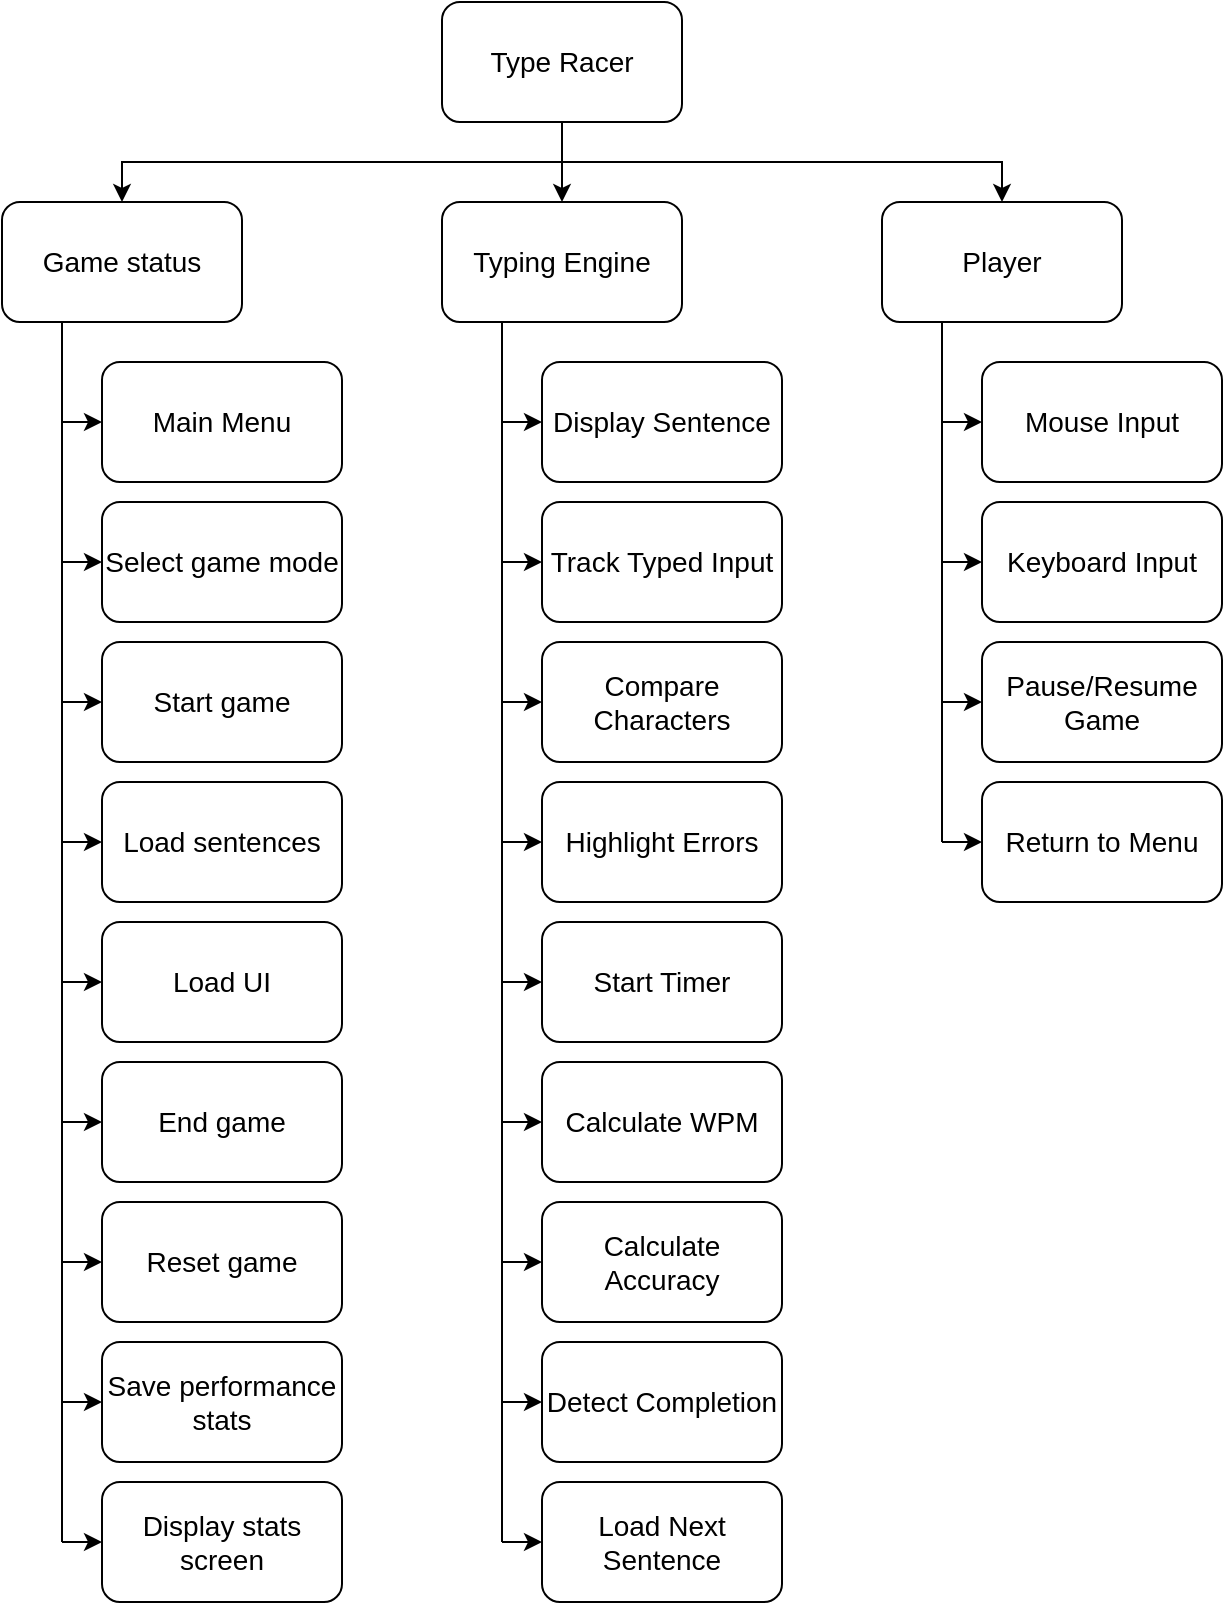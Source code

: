 <mxfile version="27.1.1">
  <diagram name="Page-1" id="45bmdS6r5GTHjrhukE3N">
    <mxGraphModel dx="1678" dy="880" grid="1" gridSize="10" guides="1" tooltips="1" connect="1" arrows="1" fold="1" page="1" pageScale="1" pageWidth="1169" pageHeight="827" math="0" shadow="0">
      <root>
        <mxCell id="0" />
        <mxCell id="1" parent="0" />
        <mxCell id="9331QtTUVBZmF3FO_kLh-13" value="" style="edgeStyle=orthogonalEdgeStyle;rounded=0;orthogonalLoop=1;jettySize=auto;html=1;exitX=0.5;exitY=1;exitDx=0;exitDy=0;" edge="1" parent="1" source="9331QtTUVBZmF3FO_kLh-11" target="9331QtTUVBZmF3FO_kLh-12">
          <mxGeometry relative="1" as="geometry">
            <mxPoint x="580" y="93" as="sourcePoint" />
          </mxGeometry>
        </mxCell>
        <mxCell id="9331QtTUVBZmF3FO_kLh-16" value="" style="edgeStyle=orthogonalEdgeStyle;rounded=0;orthogonalLoop=1;jettySize=auto;html=1;exitX=0.5;exitY=1;exitDx=0;exitDy=0;" edge="1" parent="1" source="9331QtTUVBZmF3FO_kLh-11" target="9331QtTUVBZmF3FO_kLh-14">
          <mxGeometry relative="1" as="geometry" />
        </mxCell>
        <mxCell id="9331QtTUVBZmF3FO_kLh-18" value="" style="edgeStyle=orthogonalEdgeStyle;rounded=0;orthogonalLoop=1;jettySize=auto;html=1;" edge="1" parent="1" source="9331QtTUVBZmF3FO_kLh-11" target="9331QtTUVBZmF3FO_kLh-17">
          <mxGeometry relative="1" as="geometry" />
        </mxCell>
        <mxCell id="9331QtTUVBZmF3FO_kLh-11" value="&lt;span style=&quot;&quot;&gt;Type Racer&lt;/span&gt;" style="rounded=1;whiteSpace=wrap;html=1;fontSize=14;fontColor=light-dark(#000000,#000000);labelBackgroundColor=none;fillColor=light-dark(#FFFFFF,#FFFFFF);" vertex="1" parent="1">
          <mxGeometry x="520" y="13" width="120" height="60" as="geometry" />
        </mxCell>
        <mxCell id="9331QtTUVBZmF3FO_kLh-12" value="Game status" style="rounded=1;whiteSpace=wrap;html=1;fontSize=14;fontColor=light-dark(#000000,#000000);labelBackgroundColor=none;fillColor=light-dark(#FFFFFF,#FFFFFF);" vertex="1" parent="1">
          <mxGeometry x="300" y="113" width="120" height="60" as="geometry" />
        </mxCell>
        <mxCell id="9331QtTUVBZmF3FO_kLh-14" value="&lt;span style=&quot;&quot;&gt;Player&lt;/span&gt;" style="rounded=1;whiteSpace=wrap;html=1;fontSize=14;fontColor=light-dark(#000000,#000000);labelBackgroundColor=none;fillColor=light-dark(#FFFFFF,#FFFFFF);" vertex="1" parent="1">
          <mxGeometry x="740" y="113" width="120" height="60" as="geometry" />
        </mxCell>
        <mxCell id="9331QtTUVBZmF3FO_kLh-17" value="Typing Engine" style="rounded=1;whiteSpace=wrap;html=1;fontSize=14;fontColor=light-dark(#000000,#000000);labelBackgroundColor=none;fillColor=light-dark(#FFFFFF,#FFFFFF);" vertex="1" parent="1">
          <mxGeometry x="520" y="113" width="120" height="60" as="geometry" />
        </mxCell>
        <mxCell id="9331QtTUVBZmF3FO_kLh-35" value="Select game mode" style="rounded=1;whiteSpace=wrap;html=1;fontSize=14;fontColor=light-dark(#000000,#000000);labelBackgroundColor=none;fillColor=light-dark(#FFFFFF,#FFFFFF);" vertex="1" parent="1">
          <mxGeometry x="350" y="263" width="120" height="60" as="geometry" />
        </mxCell>
        <mxCell id="9331QtTUVBZmF3FO_kLh-22" value="Main Menu" style="rounded=1;whiteSpace=wrap;html=1;fontSize=14;fontColor=light-dark(#000000,#000000);labelBackgroundColor=none;fillColor=light-dark(#FFFFFF,#FFFFFF);" vertex="1" parent="1">
          <mxGeometry x="350" y="193" width="120" height="60" as="geometry" />
        </mxCell>
        <mxCell id="9331QtTUVBZmF3FO_kLh-38" value="Start game" style="rounded=1;whiteSpace=wrap;html=1;fontSize=14;fontColor=light-dark(#000000,#000000);labelBackgroundColor=none;fillColor=light-dark(#FFFFFF,#FFFFFF);" vertex="1" parent="1">
          <mxGeometry x="350" y="333" width="120" height="60" as="geometry" />
        </mxCell>
        <mxCell id="9331QtTUVBZmF3FO_kLh-40" value="Load sentences" style="rounded=1;whiteSpace=wrap;html=1;fontSize=14;fontColor=light-dark(#000000,#000000);labelBackgroundColor=none;fillColor=light-dark(#FFFFFF,#FFFFFF);" vertex="1" parent="1">
          <mxGeometry x="350" y="403" width="120" height="60" as="geometry" />
        </mxCell>
        <mxCell id="9331QtTUVBZmF3FO_kLh-42" value="Load UI" style="rounded=1;whiteSpace=wrap;html=1;fontSize=14;fontColor=light-dark(#000000,#000000);labelBackgroundColor=none;fillColor=light-dark(#FFFFFF,#FFFFFF);" vertex="1" parent="1">
          <mxGeometry x="350" y="473" width="120" height="60" as="geometry" />
        </mxCell>
        <mxCell id="9331QtTUVBZmF3FO_kLh-44" value="End game" style="rounded=1;whiteSpace=wrap;html=1;fontSize=14;fontColor=light-dark(#000000,#000000);labelBackgroundColor=none;fillColor=light-dark(#FFFFFF,#FFFFFF);" vertex="1" parent="1">
          <mxGeometry x="350" y="543" width="120" height="60" as="geometry" />
        </mxCell>
        <mxCell id="9331QtTUVBZmF3FO_kLh-46" value="Reset game" style="rounded=1;whiteSpace=wrap;html=1;fontSize=14;fontColor=light-dark(#000000,#000000);labelBackgroundColor=none;fillColor=light-dark(#FFFFFF,#FFFFFF);" vertex="1" parent="1">
          <mxGeometry x="350" y="613" width="120" height="60" as="geometry" />
        </mxCell>
        <mxCell id="9331QtTUVBZmF3FO_kLh-48" value="Save performance stats" style="rounded=1;whiteSpace=wrap;html=1;fontSize=14;fontColor=light-dark(#000000,#000000);labelBackgroundColor=none;fillColor=light-dark(#FFFFFF,#FFFFFF);" vertex="1" parent="1">
          <mxGeometry x="350" y="683" width="120" height="60" as="geometry" />
        </mxCell>
        <mxCell id="9331QtTUVBZmF3FO_kLh-50" value="Display stats screen" style="whiteSpace=wrap;html=1;fontSize=14;fillColor=light-dark(#FFFFFF,#FFFFFF);fontColor=light-dark(#000000,#000000);rounded=1;labelBackgroundColor=none;" vertex="1" parent="1">
          <mxGeometry x="350" y="753" width="120" height="60" as="geometry" />
        </mxCell>
        <mxCell id="9331QtTUVBZmF3FO_kLh-53" value="" style="endArrow=classic;html=1;rounded=0;entryX=0;entryY=0.5;entryDx=0;entryDy=0;" edge="1" parent="1" target="9331QtTUVBZmF3FO_kLh-48">
          <mxGeometry width="50" height="50" relative="1" as="geometry">
            <mxPoint x="330" y="713" as="sourcePoint" />
            <mxPoint x="660" y="593" as="targetPoint" />
          </mxGeometry>
        </mxCell>
        <mxCell id="9331QtTUVBZmF3FO_kLh-54" value="" style="endArrow=classic;html=1;rounded=0;entryX=0;entryY=0.5;entryDx=0;entryDy=0;" edge="1" parent="1" target="9331QtTUVBZmF3FO_kLh-46">
          <mxGeometry width="50" height="50" relative="1" as="geometry">
            <mxPoint x="330" y="643" as="sourcePoint" />
            <mxPoint x="660" y="493" as="targetPoint" />
          </mxGeometry>
        </mxCell>
        <mxCell id="9331QtTUVBZmF3FO_kLh-55" value="" style="endArrow=classic;html=1;rounded=0;entryX=0;entryY=0.5;entryDx=0;entryDy=0;" edge="1" parent="1" target="9331QtTUVBZmF3FO_kLh-44">
          <mxGeometry width="50" height="50" relative="1" as="geometry">
            <mxPoint x="330" y="573" as="sourcePoint" />
            <mxPoint x="660" y="463" as="targetPoint" />
          </mxGeometry>
        </mxCell>
        <mxCell id="9331QtTUVBZmF3FO_kLh-57" value="" style="endArrow=classic;html=1;rounded=0;entryX=0;entryY=0.5;entryDx=0;entryDy=0;" edge="1" parent="1" target="9331QtTUVBZmF3FO_kLh-50">
          <mxGeometry width="50" height="50" relative="1" as="geometry">
            <mxPoint x="330" y="783" as="sourcePoint" />
            <mxPoint x="660" y="463" as="targetPoint" />
          </mxGeometry>
        </mxCell>
        <mxCell id="9331QtTUVBZmF3FO_kLh-58" value="" style="endArrow=none;html=1;rounded=0;entryX=0.25;entryY=1;entryDx=0;entryDy=0;" edge="1" parent="1" target="9331QtTUVBZmF3FO_kLh-12">
          <mxGeometry width="50" height="50" relative="1" as="geometry">
            <mxPoint x="330" y="783" as="sourcePoint" />
            <mxPoint x="660" y="473" as="targetPoint" />
          </mxGeometry>
        </mxCell>
        <mxCell id="9331QtTUVBZmF3FO_kLh-59" value="" style="endArrow=classic;html=1;rounded=0;entryX=0;entryY=0.5;entryDx=0;entryDy=0;" edge="1" parent="1" target="9331QtTUVBZmF3FO_kLh-42">
          <mxGeometry width="50" height="50" relative="1" as="geometry">
            <mxPoint x="330" y="503" as="sourcePoint" />
            <mxPoint x="660" y="403" as="targetPoint" />
          </mxGeometry>
        </mxCell>
        <mxCell id="9331QtTUVBZmF3FO_kLh-60" value="" style="endArrow=classic;html=1;rounded=0;entryX=0;entryY=0.5;entryDx=0;entryDy=0;" edge="1" parent="1" target="9331QtTUVBZmF3FO_kLh-40">
          <mxGeometry width="50" height="50" relative="1" as="geometry">
            <mxPoint x="330" y="433" as="sourcePoint" />
            <mxPoint x="660" y="403" as="targetPoint" />
          </mxGeometry>
        </mxCell>
        <mxCell id="9331QtTUVBZmF3FO_kLh-61" value="" style="endArrow=classic;html=1;rounded=0;entryX=0;entryY=0.5;entryDx=0;entryDy=0;" edge="1" parent="1" target="9331QtTUVBZmF3FO_kLh-38">
          <mxGeometry width="50" height="50" relative="1" as="geometry">
            <mxPoint x="330" y="363" as="sourcePoint" />
            <mxPoint x="660" y="403" as="targetPoint" />
          </mxGeometry>
        </mxCell>
        <mxCell id="9331QtTUVBZmF3FO_kLh-62" value="" style="endArrow=classic;html=1;rounded=0;entryX=0;entryY=0.5;entryDx=0;entryDy=0;" edge="1" parent="1" target="9331QtTUVBZmF3FO_kLh-35">
          <mxGeometry width="50" height="50" relative="1" as="geometry">
            <mxPoint x="330" y="293" as="sourcePoint" />
            <mxPoint x="660" y="403" as="targetPoint" />
          </mxGeometry>
        </mxCell>
        <mxCell id="9331QtTUVBZmF3FO_kLh-63" value="" style="endArrow=classic;html=1;rounded=0;entryX=0;entryY=0.5;entryDx=0;entryDy=0;" edge="1" parent="1" target="9331QtTUVBZmF3FO_kLh-22">
          <mxGeometry width="50" height="50" relative="1" as="geometry">
            <mxPoint x="330" y="223" as="sourcePoint" />
            <mxPoint x="660" y="403" as="targetPoint" />
          </mxGeometry>
        </mxCell>
        <mxCell id="9331QtTUVBZmF3FO_kLh-65" value="" style="endArrow=none;html=1;rounded=0;entryX=0.25;entryY=1;entryDx=0;entryDy=0;" edge="1" parent="1" target="9331QtTUVBZmF3FO_kLh-17">
          <mxGeometry width="50" height="50" relative="1" as="geometry">
            <mxPoint x="550" y="783" as="sourcePoint" />
            <mxPoint x="660" y="413" as="targetPoint" />
          </mxGeometry>
        </mxCell>
        <mxCell id="9331QtTUVBZmF3FO_kLh-74" value="Track Typed Input" style="rounded=1;whiteSpace=wrap;html=1;fontSize=14;fontColor=light-dark(#000000,#000000);labelBackgroundColor=none;fillColor=light-dark(#FFFFFF,#FFFFFF);" vertex="1" parent="1">
          <mxGeometry x="570" y="263" width="120" height="60" as="geometry" />
        </mxCell>
        <mxCell id="9331QtTUVBZmF3FO_kLh-75" value="&lt;div&gt;Display Sentence&lt;/div&gt;" style="rounded=1;whiteSpace=wrap;html=1;fontSize=14;fontColor=light-dark(#000000,#000000);labelBackgroundColor=none;fillColor=light-dark(#FFFFFF,#FFFFFF);" vertex="1" parent="1">
          <mxGeometry x="570" y="193" width="120" height="60" as="geometry" />
        </mxCell>
        <mxCell id="9331QtTUVBZmF3FO_kLh-76" value="Compare Characters" style="rounded=1;whiteSpace=wrap;html=1;fontSize=14;fontColor=light-dark(#000000,#000000);labelBackgroundColor=none;fillColor=light-dark(#FFFFFF,#FFFFFF);" vertex="1" parent="1">
          <mxGeometry x="570" y="333" width="120" height="60" as="geometry" />
        </mxCell>
        <mxCell id="9331QtTUVBZmF3FO_kLh-77" value="Highlight Errors" style="rounded=1;whiteSpace=wrap;html=1;fontSize=14;fontColor=light-dark(#000000,#000000);labelBackgroundColor=none;fillColor=light-dark(#FFFFFF,#FFFFFF);" vertex="1" parent="1">
          <mxGeometry x="570" y="403" width="120" height="60" as="geometry" />
        </mxCell>
        <mxCell id="9331QtTUVBZmF3FO_kLh-78" value="Start Timer" style="rounded=1;whiteSpace=wrap;html=1;fontSize=14;fontColor=light-dark(#000000,#000000);labelBackgroundColor=none;fillColor=light-dark(#FFFFFF,#FFFFFF);" vertex="1" parent="1">
          <mxGeometry x="570" y="473" width="120" height="60" as="geometry" />
        </mxCell>
        <mxCell id="9331QtTUVBZmF3FO_kLh-79" value="Calculate WPM" style="rounded=1;whiteSpace=wrap;html=1;fontSize=14;fontColor=light-dark(#000000,#000000);labelBackgroundColor=none;fillColor=light-dark(#FFFFFF,#FFFFFF);" vertex="1" parent="1">
          <mxGeometry x="570" y="543" width="120" height="60" as="geometry" />
        </mxCell>
        <mxCell id="9331QtTUVBZmF3FO_kLh-80" value="Calculate Accuracy" style="rounded=1;whiteSpace=wrap;html=1;fontSize=14;fontColor=light-dark(#000000,#000000);labelBackgroundColor=none;fillColor=light-dark(#FFFFFF,#FFFFFF);" vertex="1" parent="1">
          <mxGeometry x="570" y="613" width="120" height="60" as="geometry" />
        </mxCell>
        <mxCell id="9331QtTUVBZmF3FO_kLh-81" value="Detect Completion" style="rounded=1;whiteSpace=wrap;html=1;fontSize=14;fontColor=light-dark(#000000,#000000);labelBackgroundColor=none;fillColor=light-dark(#FFFFFF,#FFFFFF);" vertex="1" parent="1">
          <mxGeometry x="570" y="683" width="120" height="60" as="geometry" />
        </mxCell>
        <mxCell id="9331QtTUVBZmF3FO_kLh-82" value="Load Next Sentence" style="whiteSpace=wrap;html=1;fontSize=14;fillColor=light-dark(#FFFFFF,#FFFFFF);fontColor=light-dark(#000000,#000000);rounded=1;labelBackgroundColor=none;" vertex="1" parent="1">
          <mxGeometry x="570" y="753" width="120" height="60" as="geometry" />
        </mxCell>
        <mxCell id="9331QtTUVBZmF3FO_kLh-83" value="" style="endArrow=classic;html=1;rounded=0;entryX=0;entryY=0.5;entryDx=0;entryDy=0;" edge="1" parent="1" target="9331QtTUVBZmF3FO_kLh-81">
          <mxGeometry width="50" height="50" relative="1" as="geometry">
            <mxPoint x="550" y="713" as="sourcePoint" />
            <mxPoint x="880" y="583" as="targetPoint" />
          </mxGeometry>
        </mxCell>
        <mxCell id="9331QtTUVBZmF3FO_kLh-84" value="" style="endArrow=classic;html=1;rounded=0;entryX=0;entryY=0.5;entryDx=0;entryDy=0;" edge="1" parent="1" target="9331QtTUVBZmF3FO_kLh-80">
          <mxGeometry width="50" height="50" relative="1" as="geometry">
            <mxPoint x="550" y="643" as="sourcePoint" />
            <mxPoint x="880" y="483" as="targetPoint" />
          </mxGeometry>
        </mxCell>
        <mxCell id="9331QtTUVBZmF3FO_kLh-85" value="" style="endArrow=classic;html=1;rounded=0;entryX=0;entryY=0.5;entryDx=0;entryDy=0;" edge="1" parent="1" target="9331QtTUVBZmF3FO_kLh-79">
          <mxGeometry width="50" height="50" relative="1" as="geometry">
            <mxPoint x="550" y="573" as="sourcePoint" />
            <mxPoint x="880" y="453" as="targetPoint" />
          </mxGeometry>
        </mxCell>
        <mxCell id="9331QtTUVBZmF3FO_kLh-86" value="" style="endArrow=classic;html=1;rounded=0;entryX=0;entryY=0.5;entryDx=0;entryDy=0;" edge="1" parent="1" target="9331QtTUVBZmF3FO_kLh-82">
          <mxGeometry width="50" height="50" relative="1" as="geometry">
            <mxPoint x="550" y="783" as="sourcePoint" />
            <mxPoint x="880" y="453" as="targetPoint" />
          </mxGeometry>
        </mxCell>
        <mxCell id="9331QtTUVBZmF3FO_kLh-87" value="" style="endArrow=classic;html=1;rounded=0;entryX=0;entryY=0.5;entryDx=0;entryDy=0;" edge="1" parent="1" target="9331QtTUVBZmF3FO_kLh-78">
          <mxGeometry width="50" height="50" relative="1" as="geometry">
            <mxPoint x="550" y="503" as="sourcePoint" />
            <mxPoint x="880" y="393" as="targetPoint" />
          </mxGeometry>
        </mxCell>
        <mxCell id="9331QtTUVBZmF3FO_kLh-88" value="" style="endArrow=classic;html=1;rounded=0;entryX=0;entryY=0.5;entryDx=0;entryDy=0;" edge="1" parent="1" target="9331QtTUVBZmF3FO_kLh-77">
          <mxGeometry width="50" height="50" relative="1" as="geometry">
            <mxPoint x="550" y="433" as="sourcePoint" />
            <mxPoint x="880" y="393" as="targetPoint" />
          </mxGeometry>
        </mxCell>
        <mxCell id="9331QtTUVBZmF3FO_kLh-89" value="" style="endArrow=classic;html=1;rounded=0;entryX=0;entryY=0.5;entryDx=0;entryDy=0;" edge="1" parent="1" target="9331QtTUVBZmF3FO_kLh-76">
          <mxGeometry width="50" height="50" relative="1" as="geometry">
            <mxPoint x="550" y="363" as="sourcePoint" />
            <mxPoint x="880" y="393" as="targetPoint" />
          </mxGeometry>
        </mxCell>
        <mxCell id="9331QtTUVBZmF3FO_kLh-90" value="" style="endArrow=classic;html=1;rounded=0;entryX=0;entryY=0.5;entryDx=0;entryDy=0;" edge="1" parent="1" target="9331QtTUVBZmF3FO_kLh-74">
          <mxGeometry width="50" height="50" relative="1" as="geometry">
            <mxPoint x="550" y="293" as="sourcePoint" />
            <mxPoint x="880" y="393" as="targetPoint" />
          </mxGeometry>
        </mxCell>
        <mxCell id="9331QtTUVBZmF3FO_kLh-91" value="" style="endArrow=classic;html=1;rounded=0;entryX=0;entryY=0.5;entryDx=0;entryDy=0;" edge="1" parent="1" target="9331QtTUVBZmF3FO_kLh-75">
          <mxGeometry width="50" height="50" relative="1" as="geometry">
            <mxPoint x="550" y="223" as="sourcePoint" />
            <mxPoint x="880" y="393" as="targetPoint" />
          </mxGeometry>
        </mxCell>
        <mxCell id="9331QtTUVBZmF3FO_kLh-92" value="" style="endArrow=none;html=1;rounded=0;entryX=0.25;entryY=1;entryDx=0;entryDy=0;" edge="1" parent="1" target="9331QtTUVBZmF3FO_kLh-14">
          <mxGeometry width="50" height="50" relative="1" as="geometry">
            <mxPoint x="770" y="433" as="sourcePoint" />
            <mxPoint x="770" y="176" as="targetPoint" />
          </mxGeometry>
        </mxCell>
        <mxCell id="9331QtTUVBZmF3FO_kLh-93" value="Keyboard Input" style="rounded=1;whiteSpace=wrap;html=1;fontSize=14;fontColor=light-dark(#000000,#000000);labelBackgroundColor=none;fillColor=light-dark(#FFFFFF,#FFFFFF);" vertex="1" parent="1">
          <mxGeometry x="790" y="263" width="120" height="60" as="geometry" />
        </mxCell>
        <mxCell id="9331QtTUVBZmF3FO_kLh-94" value="Mouse Input" style="rounded=1;whiteSpace=wrap;html=1;fontSize=14;fontColor=light-dark(#000000,#000000);labelBackgroundColor=none;fillColor=light-dark(#FFFFFF,#FFFFFF);" vertex="1" parent="1">
          <mxGeometry x="790" y="193" width="120" height="60" as="geometry" />
        </mxCell>
        <mxCell id="9331QtTUVBZmF3FO_kLh-95" value="Pause/Resume Game" style="rounded=1;whiteSpace=wrap;html=1;fontSize=14;fontColor=light-dark(#000000,#000000);labelBackgroundColor=none;fillColor=light-dark(#FFFFFF,#FFFFFF);" vertex="1" parent="1">
          <mxGeometry x="790" y="333" width="120" height="60" as="geometry" />
        </mxCell>
        <mxCell id="9331QtTUVBZmF3FO_kLh-96" value="Return to Menu" style="rounded=1;whiteSpace=wrap;html=1;fontSize=14;fontColor=light-dark(#000000,#000000);labelBackgroundColor=none;fillColor=light-dark(#FFFFFF,#FFFFFF);" vertex="1" parent="1">
          <mxGeometry x="790" y="403" width="120" height="60" as="geometry" />
        </mxCell>
        <mxCell id="9331QtTUVBZmF3FO_kLh-101" value="" style="endArrow=classic;html=1;rounded=0;entryX=0;entryY=0.5;entryDx=0;entryDy=0;" edge="1" parent="1" target="9331QtTUVBZmF3FO_kLh-94">
          <mxGeometry width="50" height="50" relative="1" as="geometry">
            <mxPoint x="770" y="223" as="sourcePoint" />
            <mxPoint x="1100" y="393" as="targetPoint" />
          </mxGeometry>
        </mxCell>
        <mxCell id="9331QtTUVBZmF3FO_kLh-102" value="" style="endArrow=classic;html=1;rounded=0;entryX=0;entryY=0.5;entryDx=0;entryDy=0;" edge="1" parent="1" target="9331QtTUVBZmF3FO_kLh-93">
          <mxGeometry width="50" height="50" relative="1" as="geometry">
            <mxPoint x="770" y="293" as="sourcePoint" />
            <mxPoint x="800" y="273" as="targetPoint" />
          </mxGeometry>
        </mxCell>
        <mxCell id="9331QtTUVBZmF3FO_kLh-103" value="" style="endArrow=classic;html=1;rounded=0;entryX=0;entryY=0.5;entryDx=0;entryDy=0;" edge="1" parent="1" target="9331QtTUVBZmF3FO_kLh-95">
          <mxGeometry width="50" height="50" relative="1" as="geometry">
            <mxPoint x="770" y="363" as="sourcePoint" />
            <mxPoint x="810" y="263" as="targetPoint" />
          </mxGeometry>
        </mxCell>
        <mxCell id="9331QtTUVBZmF3FO_kLh-104" value="" style="endArrow=classic;html=1;rounded=0;entryX=0;entryY=0.5;entryDx=0;entryDy=0;" edge="1" parent="1" target="9331QtTUVBZmF3FO_kLh-96">
          <mxGeometry width="50" height="50" relative="1" as="geometry">
            <mxPoint x="770" y="433" as="sourcePoint" />
            <mxPoint x="810" y="383" as="targetPoint" />
          </mxGeometry>
        </mxCell>
      </root>
    </mxGraphModel>
  </diagram>
</mxfile>
